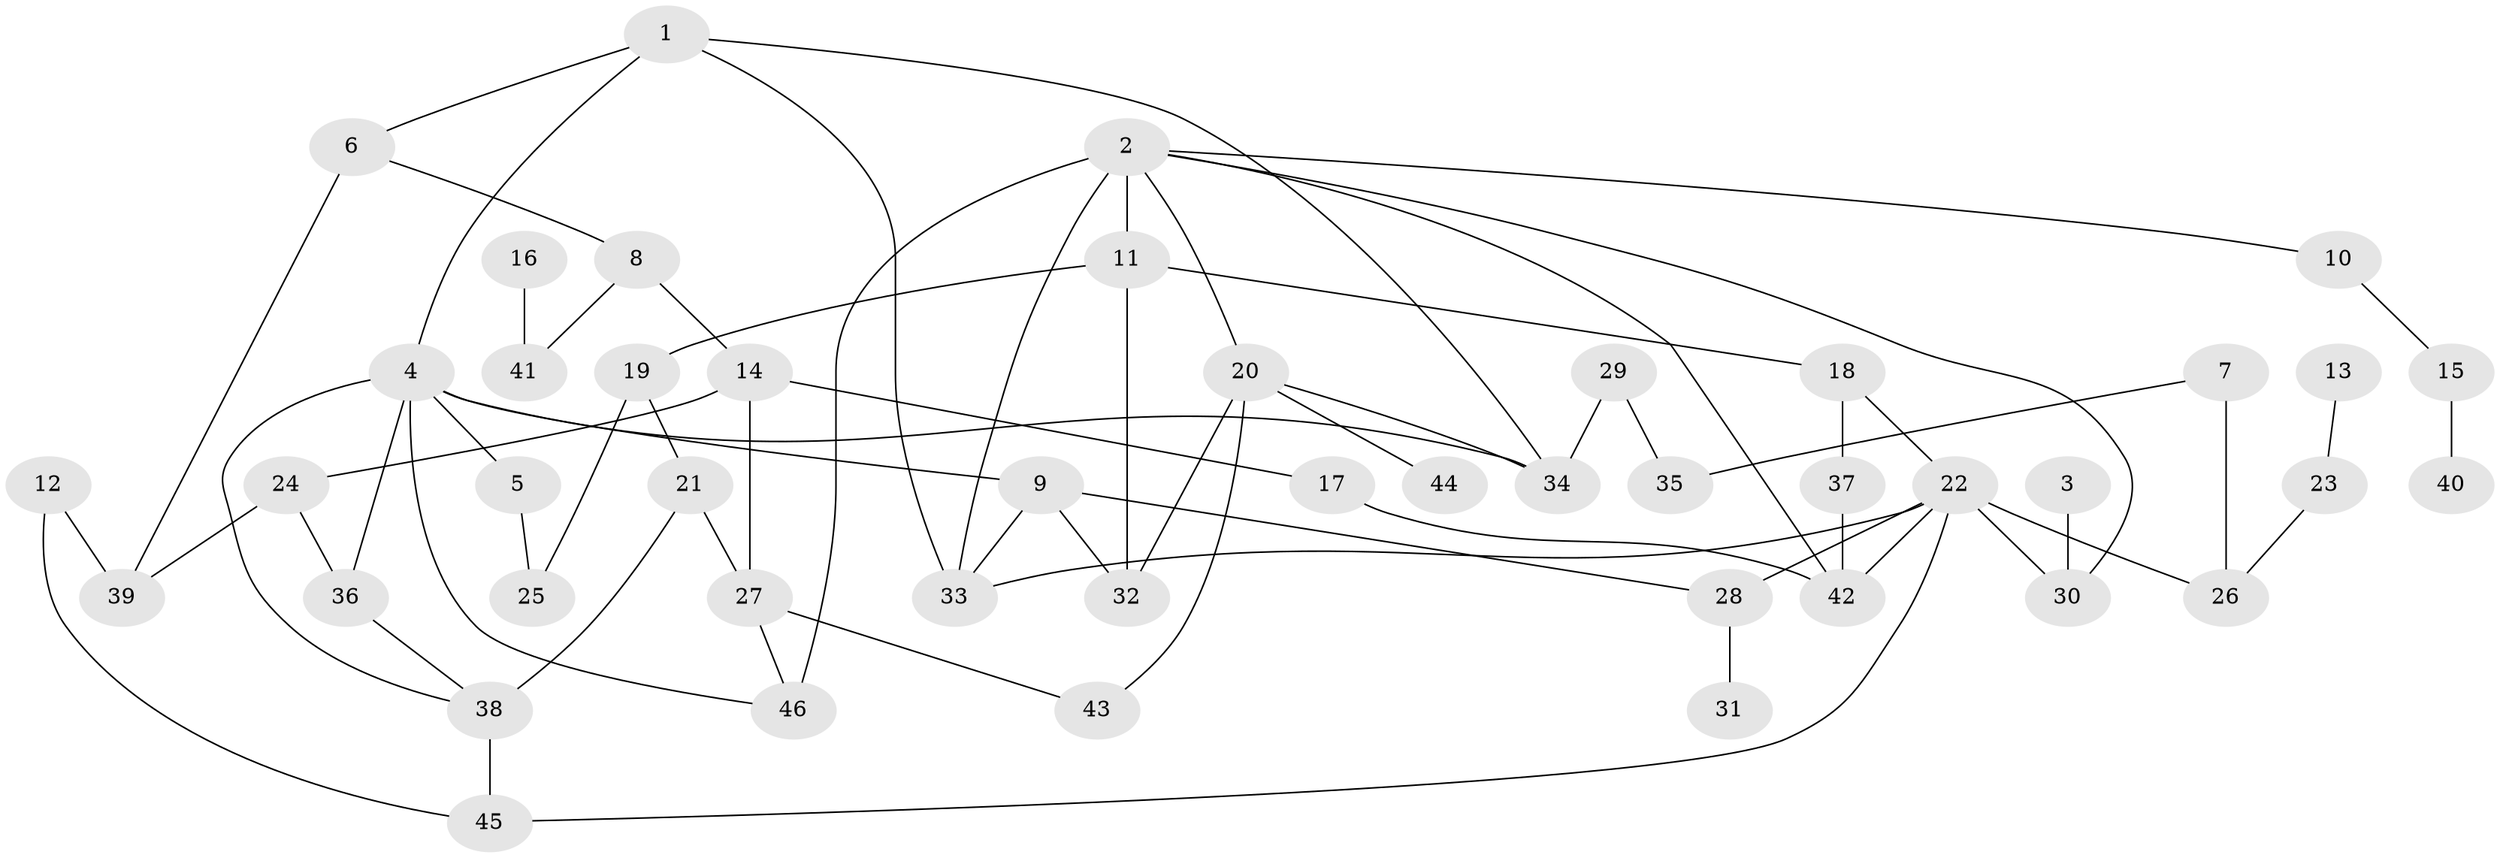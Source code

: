 // original degree distribution, {6: 0.02197802197802198, 4: 0.17582417582417584, 8: 0.01098901098901099, 5: 0.04395604395604396, 1: 0.24175824175824176, 3: 0.17582417582417584, 2: 0.32967032967032966}
// Generated by graph-tools (version 1.1) at 2025/01/03/09/25 03:01:00]
// undirected, 46 vertices, 68 edges
graph export_dot {
graph [start="1"]
  node [color=gray90,style=filled];
  1;
  2;
  3;
  4;
  5;
  6;
  7;
  8;
  9;
  10;
  11;
  12;
  13;
  14;
  15;
  16;
  17;
  18;
  19;
  20;
  21;
  22;
  23;
  24;
  25;
  26;
  27;
  28;
  29;
  30;
  31;
  32;
  33;
  34;
  35;
  36;
  37;
  38;
  39;
  40;
  41;
  42;
  43;
  44;
  45;
  46;
  1 -- 4 [weight=1.0];
  1 -- 6 [weight=1.0];
  1 -- 33 [weight=1.0];
  1 -- 34 [weight=1.0];
  2 -- 10 [weight=1.0];
  2 -- 11 [weight=1.0];
  2 -- 20 [weight=1.0];
  2 -- 30 [weight=1.0];
  2 -- 33 [weight=2.0];
  2 -- 42 [weight=1.0];
  2 -- 46 [weight=2.0];
  3 -- 30 [weight=1.0];
  4 -- 5 [weight=1.0];
  4 -- 9 [weight=1.0];
  4 -- 34 [weight=1.0];
  4 -- 36 [weight=1.0];
  4 -- 38 [weight=1.0];
  4 -- 46 [weight=1.0];
  5 -- 25 [weight=1.0];
  6 -- 8 [weight=1.0];
  6 -- 39 [weight=1.0];
  7 -- 26 [weight=1.0];
  7 -- 35 [weight=1.0];
  8 -- 14 [weight=1.0];
  8 -- 41 [weight=1.0];
  9 -- 28 [weight=1.0];
  9 -- 32 [weight=1.0];
  9 -- 33 [weight=1.0];
  10 -- 15 [weight=1.0];
  11 -- 18 [weight=1.0];
  11 -- 19 [weight=1.0];
  11 -- 32 [weight=1.0];
  12 -- 39 [weight=1.0];
  12 -- 45 [weight=1.0];
  13 -- 23 [weight=1.0];
  14 -- 17 [weight=1.0];
  14 -- 24 [weight=1.0];
  14 -- 27 [weight=1.0];
  15 -- 40 [weight=1.0];
  16 -- 41 [weight=1.0];
  17 -- 42 [weight=1.0];
  18 -- 22 [weight=1.0];
  18 -- 37 [weight=1.0];
  19 -- 21 [weight=1.0];
  19 -- 25 [weight=1.0];
  20 -- 32 [weight=1.0];
  20 -- 34 [weight=1.0];
  20 -- 43 [weight=1.0];
  20 -- 44 [weight=1.0];
  21 -- 27 [weight=1.0];
  21 -- 38 [weight=2.0];
  22 -- 26 [weight=1.0];
  22 -- 28 [weight=2.0];
  22 -- 30 [weight=1.0];
  22 -- 33 [weight=1.0];
  22 -- 42 [weight=1.0];
  22 -- 45 [weight=1.0];
  23 -- 26 [weight=1.0];
  24 -- 36 [weight=1.0];
  24 -- 39 [weight=1.0];
  27 -- 43 [weight=1.0];
  27 -- 46 [weight=1.0];
  28 -- 31 [weight=1.0];
  29 -- 34 [weight=1.0];
  29 -- 35 [weight=1.0];
  36 -- 38 [weight=1.0];
  37 -- 42 [weight=1.0];
  38 -- 45 [weight=1.0];
}
